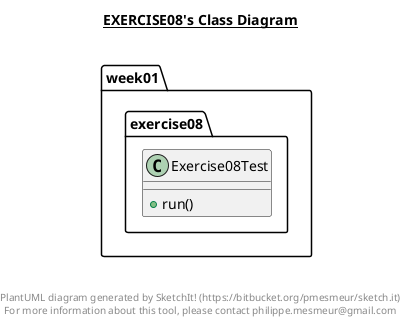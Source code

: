 @startuml

title __EXERCISE08's Class Diagram__\n

  package week01.exercise08 {
    class Exercise08Test {
        + run()
    }
  }
  



right footer


PlantUML diagram generated by SketchIt! (https://bitbucket.org/pmesmeur/sketch.it)
For more information about this tool, please contact philippe.mesmeur@gmail.com
endfooter

@enduml
